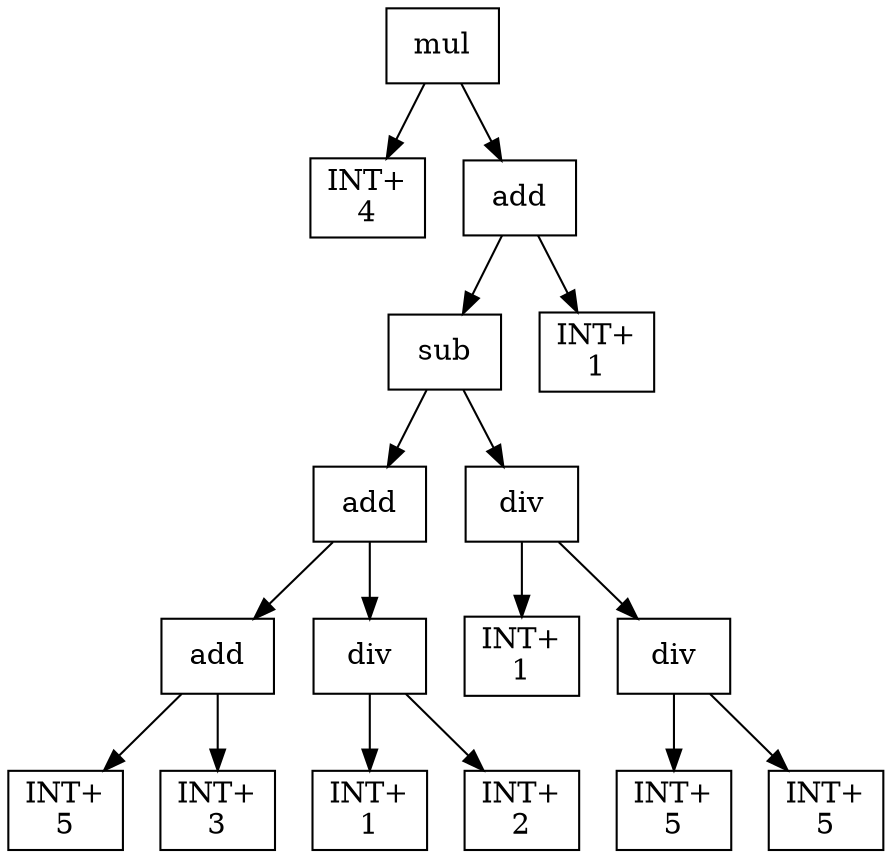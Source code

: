 digraph expr {
  node [shape=box];
  n1 [label="mul"];
  n2 [label="INT+\n4"];
  n3 [label="add"];
  n4 [label="sub"];
  n5 [label="add"];
  n6 [label="add"];
  n7 [label="INT+\n5"];
  n8 [label="INT+\n3"];
  n6 -> n7;
  n6 -> n8;
  n9 [label="div"];
  n10 [label="INT+\n1"];
  n11 [label="INT+\n2"];
  n9 -> n10;
  n9 -> n11;
  n5 -> n6;
  n5 -> n9;
  n12 [label="div"];
  n13 [label="INT+\n1"];
  n14 [label="div"];
  n15 [label="INT+\n5"];
  n16 [label="INT+\n5"];
  n14 -> n15;
  n14 -> n16;
  n12 -> n13;
  n12 -> n14;
  n4 -> n5;
  n4 -> n12;
  n17 [label="INT+\n1"];
  n3 -> n4;
  n3 -> n17;
  n1 -> n2;
  n1 -> n3;
}